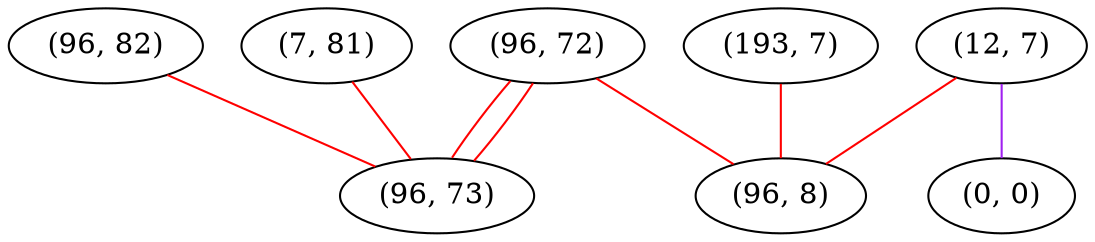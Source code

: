 graph "" {
"(96, 72)";
"(12, 7)";
"(193, 7)";
"(96, 82)";
"(0, 0)";
"(7, 81)";
"(96, 73)";
"(96, 8)";
"(96, 72)" -- "(96, 73)"  [color=red, key=0, weight=1];
"(96, 72)" -- "(96, 73)"  [color=red, key=1, weight=1];
"(96, 72)" -- "(96, 8)"  [color=red, key=0, weight=1];
"(12, 7)" -- "(96, 8)"  [color=red, key=0, weight=1];
"(12, 7)" -- "(0, 0)"  [color=purple, key=0, weight=4];
"(193, 7)" -- "(96, 8)"  [color=red, key=0, weight=1];
"(96, 82)" -- "(96, 73)"  [color=red, key=0, weight=1];
"(7, 81)" -- "(96, 73)"  [color=red, key=0, weight=1];
}
